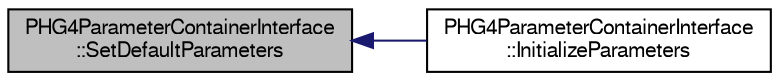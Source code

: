 digraph "PHG4ParameterContainerInterface::SetDefaultParameters"
{
  bgcolor="transparent";
  edge [fontname="FreeSans",fontsize="10",labelfontname="FreeSans",labelfontsize="10"];
  node [fontname="FreeSans",fontsize="10",shape=record];
  rankdir="LR";
  Node1 [label="PHG4ParameterContainerInterface\l::SetDefaultParameters",height=0.2,width=0.4,color="black", fillcolor="grey75", style="filled" fontcolor="black"];
  Node1 -> Node2 [dir="back",color="midnightblue",fontsize="10",style="solid",fontname="FreeSans"];
  Node2 [label="PHG4ParameterContainerInterface\l::InitializeParameters",height=0.2,width=0.4,color="black",URL="$d4/d69/classPHG4ParameterContainerInterface.html#a2b88d50e9d06271efcef45a832d5312b"];
}

